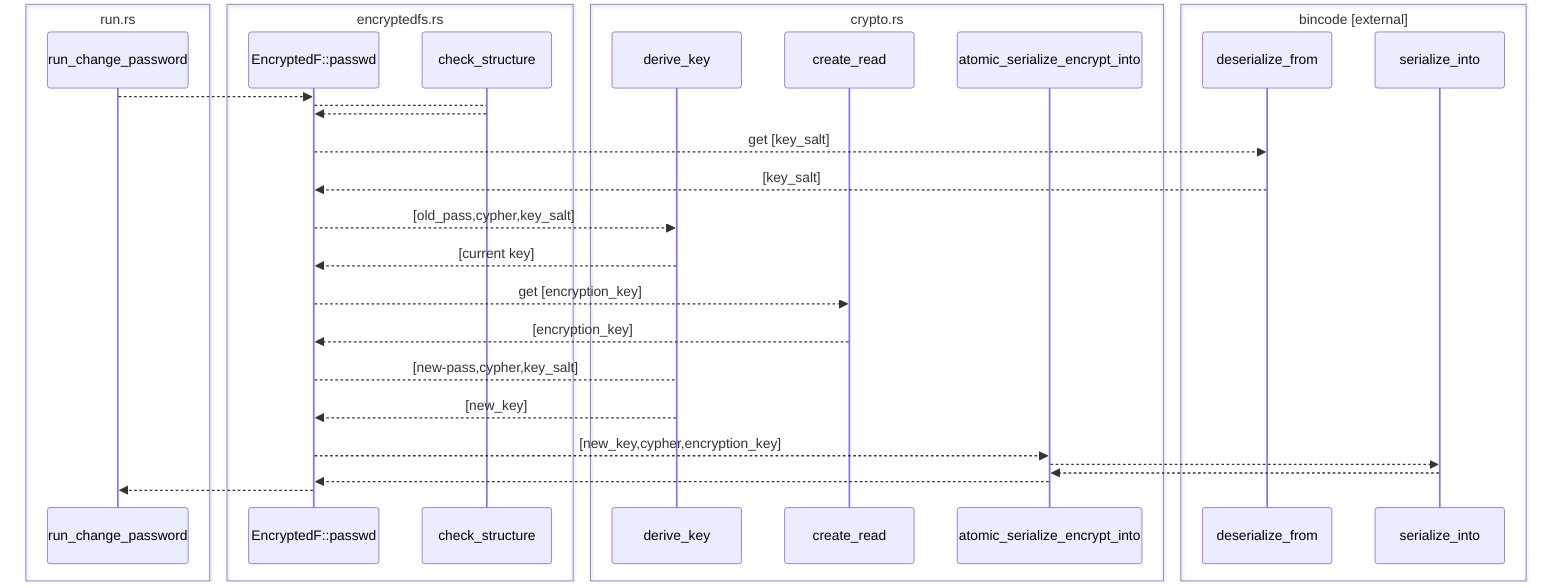 sequenceDiagram
    box run.rs 
        participant rn_chng_pass as run_change_password
    end

    box encryptedfs.rs
        participant encfs_passwd as EncryptedF::passwd
        participant chk_stucture as check_structure
    end

    box crypto.rs
        participant der_key as derive_key
        participant cr_read as create_read
        participant atomic_enc_ser as atomic_serialize_encrypt_into
    end

    box  bincode [external]
        participant des_from as deserialize_from
        participant ser_into as serialize_into
    end

    %% Message sequence
    rn_chng_pass -->> encfs_passwd : 
    encfs_passwd --> chk_stucture : 
    chk_stucture -->> encfs_passwd : 
    encfs_passwd -->> des_from : get [key_salt]
    des_from -->> encfs_passwd : [key_salt]

    encfs_passwd -->> der_key : [old_pass,cypher,key_salt]
    der_key -->> encfs_passwd : [current key]

    encfs_passwd -->> cr_read:  get [encryption_key]
    cr_read -->> encfs_passwd: [encryption_key] 

    encfs_passwd --> der_key : [new-pass,cypher,key_salt]
    der_key -->> encfs_passwd : [new_key]

    encfs_passwd -->> atomic_enc_ser : [new_key,cypher,encryption_key]
    atomic_enc_ser -->> ser_into : 
    ser_into -->> atomic_enc_ser : 
    atomic_enc_ser -->> encfs_passwd : 
    encfs_passwd -->> rn_chng_pass : 
    %% End of message sequence